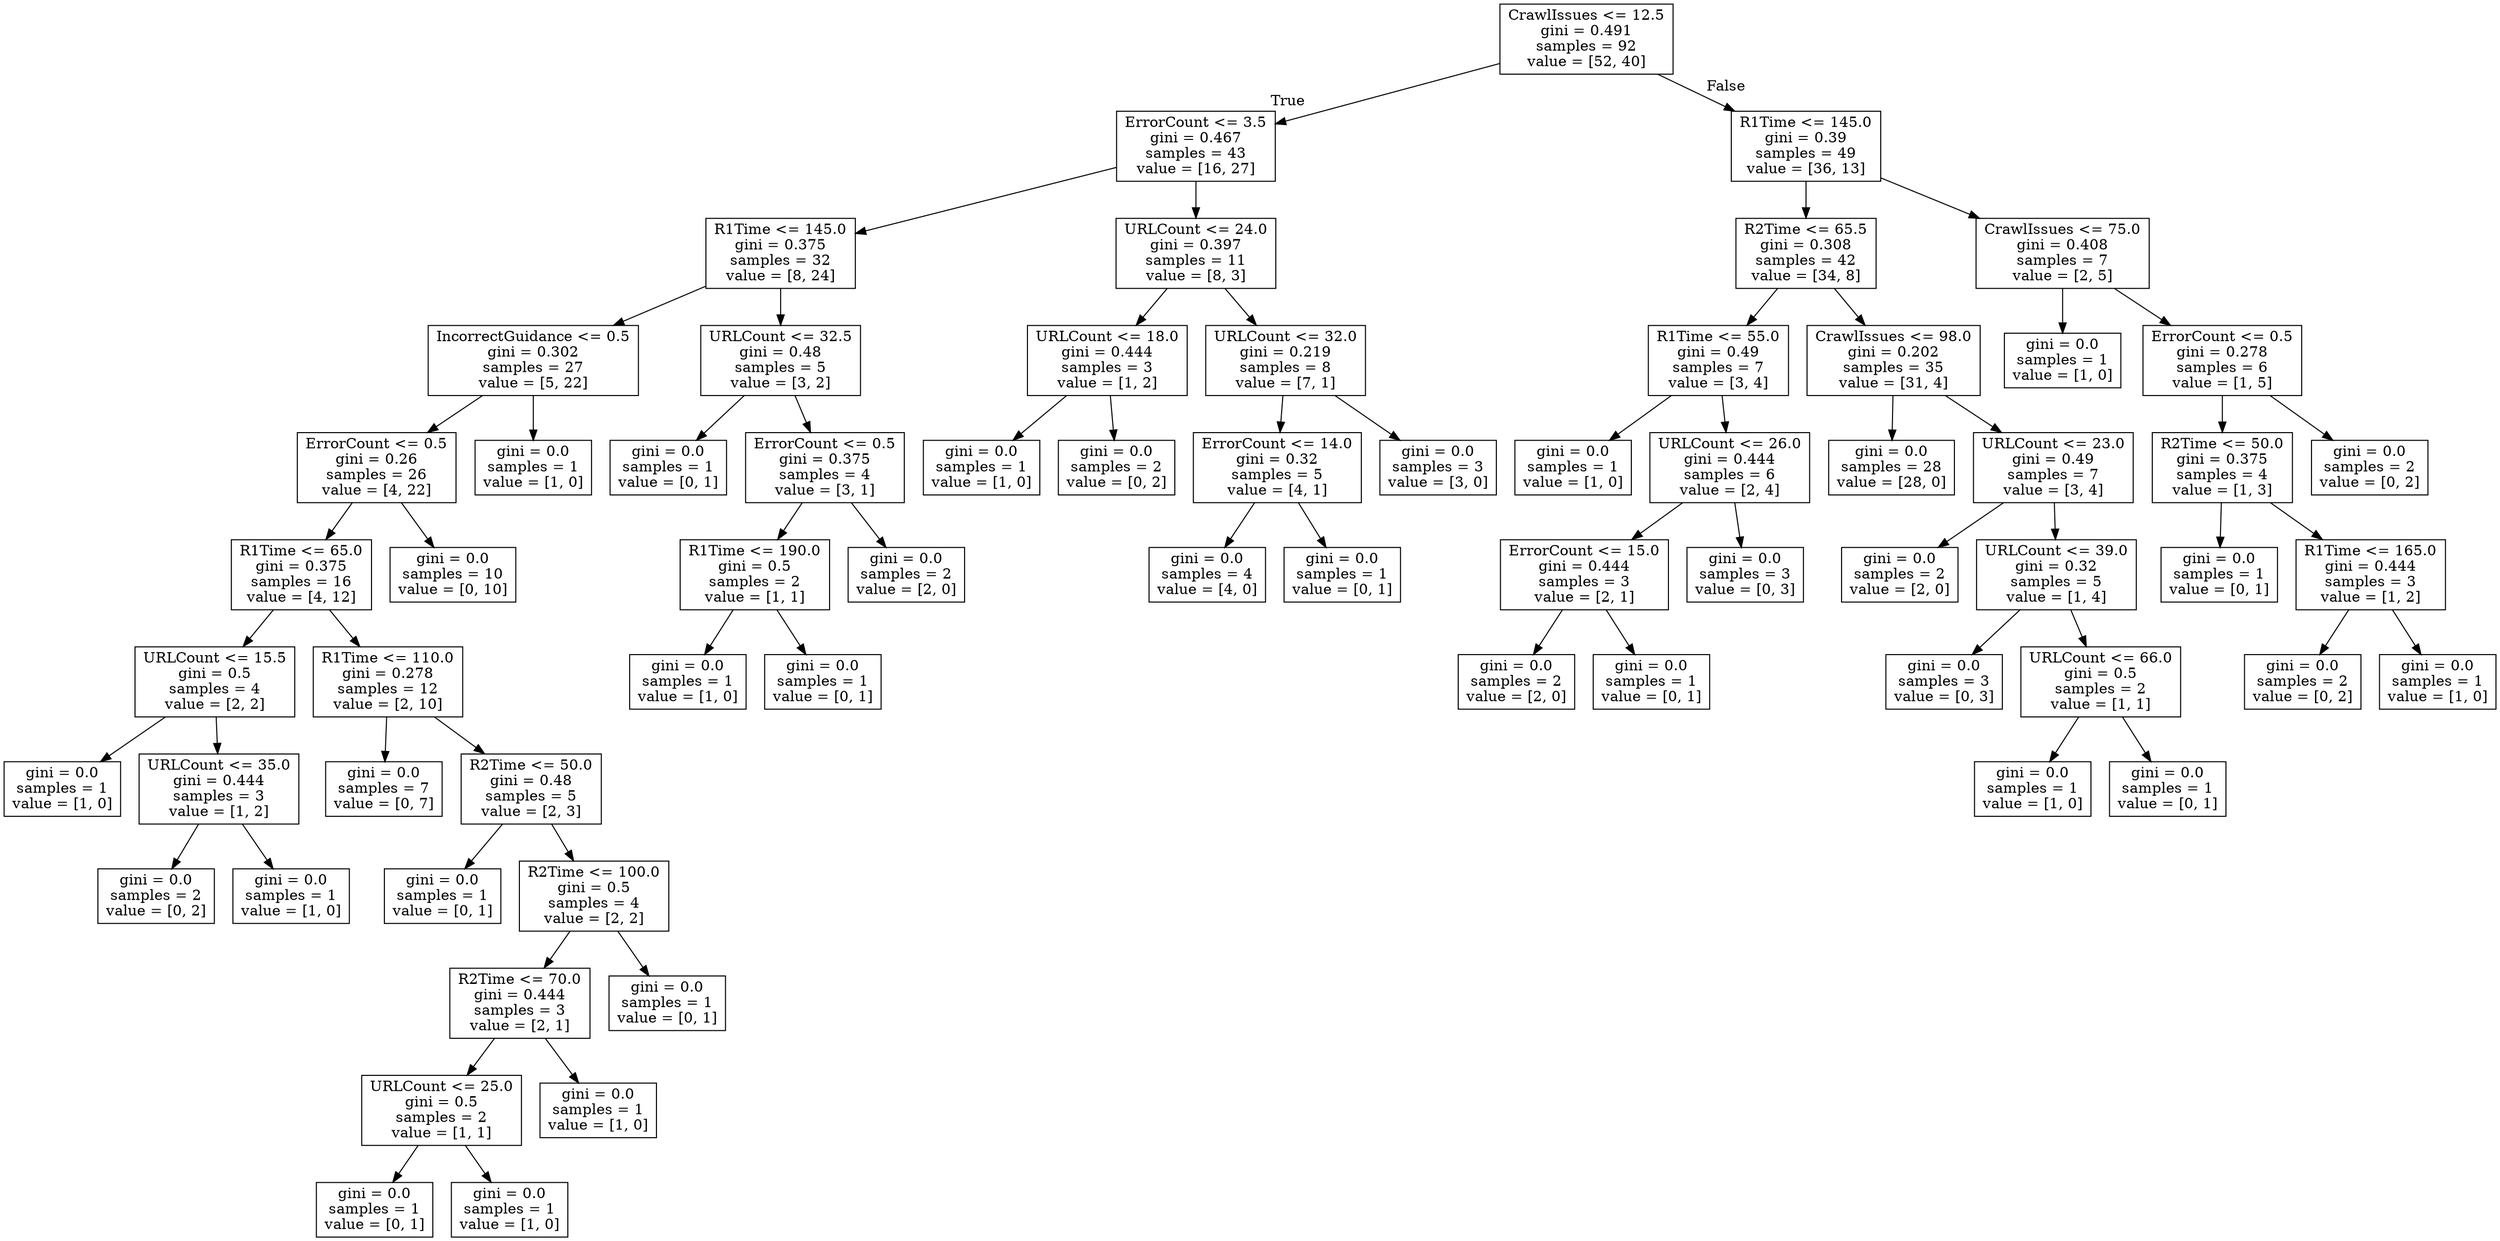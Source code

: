 digraph Tree {
node [shape=box] ;
0 [label="CrawlIssues <= 12.5\ngini = 0.491\nsamples = 92\nvalue = [52, 40]"] ;
1 [label="ErrorCount <= 3.5\ngini = 0.467\nsamples = 43\nvalue = [16, 27]"] ;
0 -> 1 [labeldistance=2.5, labelangle=45, headlabel="True"] ;
2 [label="R1Time <= 145.0\ngini = 0.375\nsamples = 32\nvalue = [8, 24]"] ;
1 -> 2 ;
3 [label="IncorrectGuidance <= 0.5\ngini = 0.302\nsamples = 27\nvalue = [5, 22]"] ;
2 -> 3 ;
4 [label="ErrorCount <= 0.5\ngini = 0.26\nsamples = 26\nvalue = [4, 22]"] ;
3 -> 4 ;
5 [label="R1Time <= 65.0\ngini = 0.375\nsamples = 16\nvalue = [4, 12]"] ;
4 -> 5 ;
6 [label="URLCount <= 15.5\ngini = 0.5\nsamples = 4\nvalue = [2, 2]"] ;
5 -> 6 ;
7 [label="gini = 0.0\nsamples = 1\nvalue = [1, 0]"] ;
6 -> 7 ;
8 [label="URLCount <= 35.0\ngini = 0.444\nsamples = 3\nvalue = [1, 2]"] ;
6 -> 8 ;
9 [label="gini = 0.0\nsamples = 2\nvalue = [0, 2]"] ;
8 -> 9 ;
10 [label="gini = 0.0\nsamples = 1\nvalue = [1, 0]"] ;
8 -> 10 ;
11 [label="R1Time <= 110.0\ngini = 0.278\nsamples = 12\nvalue = [2, 10]"] ;
5 -> 11 ;
12 [label="gini = 0.0\nsamples = 7\nvalue = [0, 7]"] ;
11 -> 12 ;
13 [label="R2Time <= 50.0\ngini = 0.48\nsamples = 5\nvalue = [2, 3]"] ;
11 -> 13 ;
14 [label="gini = 0.0\nsamples = 1\nvalue = [0, 1]"] ;
13 -> 14 ;
15 [label="R2Time <= 100.0\ngini = 0.5\nsamples = 4\nvalue = [2, 2]"] ;
13 -> 15 ;
16 [label="R2Time <= 70.0\ngini = 0.444\nsamples = 3\nvalue = [2, 1]"] ;
15 -> 16 ;
17 [label="URLCount <= 25.0\ngini = 0.5\nsamples = 2\nvalue = [1, 1]"] ;
16 -> 17 ;
18 [label="gini = 0.0\nsamples = 1\nvalue = [0, 1]"] ;
17 -> 18 ;
19 [label="gini = 0.0\nsamples = 1\nvalue = [1, 0]"] ;
17 -> 19 ;
20 [label="gini = 0.0\nsamples = 1\nvalue = [1, 0]"] ;
16 -> 20 ;
21 [label="gini = 0.0\nsamples = 1\nvalue = [0, 1]"] ;
15 -> 21 ;
22 [label="gini = 0.0\nsamples = 10\nvalue = [0, 10]"] ;
4 -> 22 ;
23 [label="gini = 0.0\nsamples = 1\nvalue = [1, 0]"] ;
3 -> 23 ;
24 [label="URLCount <= 32.5\ngini = 0.48\nsamples = 5\nvalue = [3, 2]"] ;
2 -> 24 ;
25 [label="gini = 0.0\nsamples = 1\nvalue = [0, 1]"] ;
24 -> 25 ;
26 [label="ErrorCount <= 0.5\ngini = 0.375\nsamples = 4\nvalue = [3, 1]"] ;
24 -> 26 ;
27 [label="R1Time <= 190.0\ngini = 0.5\nsamples = 2\nvalue = [1, 1]"] ;
26 -> 27 ;
28 [label="gini = 0.0\nsamples = 1\nvalue = [1, 0]"] ;
27 -> 28 ;
29 [label="gini = 0.0\nsamples = 1\nvalue = [0, 1]"] ;
27 -> 29 ;
30 [label="gini = 0.0\nsamples = 2\nvalue = [2, 0]"] ;
26 -> 30 ;
31 [label="URLCount <= 24.0\ngini = 0.397\nsamples = 11\nvalue = [8, 3]"] ;
1 -> 31 ;
32 [label="URLCount <= 18.0\ngini = 0.444\nsamples = 3\nvalue = [1, 2]"] ;
31 -> 32 ;
33 [label="gini = 0.0\nsamples = 1\nvalue = [1, 0]"] ;
32 -> 33 ;
34 [label="gini = 0.0\nsamples = 2\nvalue = [0, 2]"] ;
32 -> 34 ;
35 [label="URLCount <= 32.0\ngini = 0.219\nsamples = 8\nvalue = [7, 1]"] ;
31 -> 35 ;
36 [label="ErrorCount <= 14.0\ngini = 0.32\nsamples = 5\nvalue = [4, 1]"] ;
35 -> 36 ;
37 [label="gini = 0.0\nsamples = 4\nvalue = [4, 0]"] ;
36 -> 37 ;
38 [label="gini = 0.0\nsamples = 1\nvalue = [0, 1]"] ;
36 -> 38 ;
39 [label="gini = 0.0\nsamples = 3\nvalue = [3, 0]"] ;
35 -> 39 ;
40 [label="R1Time <= 145.0\ngini = 0.39\nsamples = 49\nvalue = [36, 13]"] ;
0 -> 40 [labeldistance=2.5, labelangle=-45, headlabel="False"] ;
41 [label="R2Time <= 65.5\ngini = 0.308\nsamples = 42\nvalue = [34, 8]"] ;
40 -> 41 ;
42 [label="R1Time <= 55.0\ngini = 0.49\nsamples = 7\nvalue = [3, 4]"] ;
41 -> 42 ;
43 [label="gini = 0.0\nsamples = 1\nvalue = [1, 0]"] ;
42 -> 43 ;
44 [label="URLCount <= 26.0\ngini = 0.444\nsamples = 6\nvalue = [2, 4]"] ;
42 -> 44 ;
45 [label="ErrorCount <= 15.0\ngini = 0.444\nsamples = 3\nvalue = [2, 1]"] ;
44 -> 45 ;
46 [label="gini = 0.0\nsamples = 2\nvalue = [2, 0]"] ;
45 -> 46 ;
47 [label="gini = 0.0\nsamples = 1\nvalue = [0, 1]"] ;
45 -> 47 ;
48 [label="gini = 0.0\nsamples = 3\nvalue = [0, 3]"] ;
44 -> 48 ;
49 [label="CrawlIssues <= 98.0\ngini = 0.202\nsamples = 35\nvalue = [31, 4]"] ;
41 -> 49 ;
50 [label="gini = 0.0\nsamples = 28\nvalue = [28, 0]"] ;
49 -> 50 ;
51 [label="URLCount <= 23.0\ngini = 0.49\nsamples = 7\nvalue = [3, 4]"] ;
49 -> 51 ;
52 [label="gini = 0.0\nsamples = 2\nvalue = [2, 0]"] ;
51 -> 52 ;
53 [label="URLCount <= 39.0\ngini = 0.32\nsamples = 5\nvalue = [1, 4]"] ;
51 -> 53 ;
54 [label="gini = 0.0\nsamples = 3\nvalue = [0, 3]"] ;
53 -> 54 ;
55 [label="URLCount <= 66.0\ngini = 0.5\nsamples = 2\nvalue = [1, 1]"] ;
53 -> 55 ;
56 [label="gini = 0.0\nsamples = 1\nvalue = [1, 0]"] ;
55 -> 56 ;
57 [label="gini = 0.0\nsamples = 1\nvalue = [0, 1]"] ;
55 -> 57 ;
58 [label="CrawlIssues <= 75.0\ngini = 0.408\nsamples = 7\nvalue = [2, 5]"] ;
40 -> 58 ;
59 [label="gini = 0.0\nsamples = 1\nvalue = [1, 0]"] ;
58 -> 59 ;
60 [label="ErrorCount <= 0.5\ngini = 0.278\nsamples = 6\nvalue = [1, 5]"] ;
58 -> 60 ;
61 [label="R2Time <= 50.0\ngini = 0.375\nsamples = 4\nvalue = [1, 3]"] ;
60 -> 61 ;
62 [label="gini = 0.0\nsamples = 1\nvalue = [0, 1]"] ;
61 -> 62 ;
63 [label="R1Time <= 165.0\ngini = 0.444\nsamples = 3\nvalue = [1, 2]"] ;
61 -> 63 ;
64 [label="gini = 0.0\nsamples = 2\nvalue = [0, 2]"] ;
63 -> 64 ;
65 [label="gini = 0.0\nsamples = 1\nvalue = [1, 0]"] ;
63 -> 65 ;
66 [label="gini = 0.0\nsamples = 2\nvalue = [0, 2]"] ;
60 -> 66 ;
}